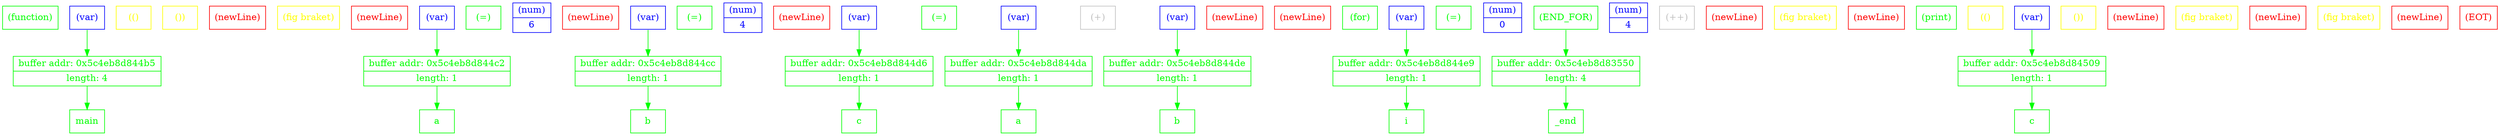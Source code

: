 digraph G
{ 
rankdir=TB;
 newrank=true;

{
	rank=same; 
	token_0 [ shape=record, color = green, fontcolor = green, label = "{ (function) }" ];
	token_1 [ shape=record, color = blue, fontcolor = blue, label = "{ (var) }" ];
	token_2 [ shape=record, color = yellow, fontcolor = yellow, label = "{ (() }" ];
	token_3 [ shape=record, color = yellow, fontcolor = yellow, label = "{ ()) }" ];
	token_4 [ shape=record, color = red, fontcolor = red, label = "{ (newLine) }" ];
	token_5 [ shape=record, color = yellow, fontcolor = yellow, label = "{ (fig braket) }" ];
	token_6 [ shape=record, color = red, fontcolor = red, label = "{ (newLine) }" ];
	token_7 [ shape=record, color = blue, fontcolor = blue, label = "{ (var) }" ];
	token_8 [ shape=record, color = green, fontcolor = green, label = "{ (=) }" ];
	token_9 [ shape=record, color = blue, fontcolor = blue, label = "{ (num) | 6 }" ];
	token_10 [ shape=record, color = red, fontcolor = red, label = "{ (newLine) }" ];
	token_11 [ shape=record, color = blue, fontcolor = blue, label = "{ (var) }" ];
	token_12 [ shape=record, color = green, fontcolor = green, label = "{ (=) }" ];
	token_13 [ shape=record, color = blue, fontcolor = blue, label = "{ (num) | 4 }" ];
	token_14 [ shape=record, color = red, fontcolor = red, label = "{ (newLine) }" ];
	token_15 [ shape=record, color = blue, fontcolor = blue, label = "{ (var) }" ];
	token_16 [ shape=record, color = green, fontcolor = green, label = "{ (=) }" ];
	token_17 [ shape=record, color = blue, fontcolor = blue, label = "{ (var) }" ];
	token_18 [ shape=record, color = grey, fontcolor = grey, label = "{ (+) }" ];
	token_19 [ shape=record, color = blue, fontcolor = blue, label = "{ (var) }" ];
	token_20 [ shape=record, color = red, fontcolor = red, label = "{ (newLine) }" ];
	token_21 [ shape=record, color = red, fontcolor = red, label = "{ (newLine) }" ];
	token_22 [ shape=record, color = green, fontcolor = green, label = "{ (for) }" ];
	token_23 [ shape=record, color = blue, fontcolor = blue, label = "{ (var) }" ];
	token_24 [ shape=record, color = green, fontcolor = green, label = "{ (=) }" ];
	token_25 [ shape=record, color = blue, fontcolor = blue, label = "{ (num) | 0 }" ];
	token_26 [ shape=record, color = green, fontcolor = green, label = "{ (END_FOR) }" ];
	token_27 [ shape=record, color = blue, fontcolor = blue, label = "{ (num) | 4 }" ];
	token_28 [ shape=record, color = grey, fontcolor = grey, label = "{ (++) }" ];
	token_29 [ shape=record, color = red, fontcolor = red, label = "{ (newLine) }" ];
	token_30 [ shape=record, color = yellow, fontcolor = yellow, label = "{ (fig braket) }" ];
	token_31 [ shape=record, color = red, fontcolor = red, label = "{ (newLine) }" ];
	token_32 [ shape=record, color = green, fontcolor = green, label = "{ (print) }" ];
	token_33 [ shape=record, color = yellow, fontcolor = yellow, label = "{ (() }" ];
	token_34 [ shape=record, color = blue, fontcolor = blue, label = "{ (var) }" ];
	token_35 [ shape=record, color = yellow, fontcolor = yellow, label = "{ ()) }" ];
	token_36 [ shape=record, color = red, fontcolor = red, label = "{ (newLine) }" ];
	token_37 [ shape=record, color = yellow, fontcolor = yellow, label = "{ (fig braket) }" ];
	token_38 [ shape=record, color = red, fontcolor = red, label = "{ (newLine) }" ];
	token_39 [ shape=record, color = yellow, fontcolor = yellow, label = "{ (fig braket) }" ];
	token_40 [ shape=record, color = red, fontcolor = red, label = "{ (newLine) }" ];
	token_41 [ shape=record, color = red, fontcolor = red, label = "{ (EOT) }" ];
}
{
	rank=same; 
	tableCell_0x5c4eb8d844b5 [ shape=record, color = green, fontcolor = green, label = "         { buffer addr: 0x5c4eb8d844b5 | length: 4 }" ];
	tableCell_0x5c4eb8d844c2 [ shape=record, color = green, fontcolor = green, label = "         { buffer addr: 0x5c4eb8d844c2 | length: 1 }" ];
	tableCell_0x5c4eb8d844cc [ shape=record, color = green, fontcolor = green, label = "         { buffer addr: 0x5c4eb8d844cc | length: 1 }" ];
	tableCell_0x5c4eb8d844d6 [ shape=record, color = green, fontcolor = green, label = "         { buffer addr: 0x5c4eb8d844d6 | length: 1 }" ];
	tableCell_0x5c4eb8d844da [ shape=record, color = green, fontcolor = green, label = "         { buffer addr: 0x5c4eb8d844da | length: 1 }" ];
	tableCell_0x5c4eb8d844de [ shape=record, color = green, fontcolor = green, label = "         { buffer addr: 0x5c4eb8d844de | length: 1 }" ];
	tableCell_0x5c4eb8d844e9 [ shape=record, color = green, fontcolor = green, label = "         { buffer addr: 0x5c4eb8d844e9 | length: 1 }" ];
	tableCell_0x5c4eb8d83550 [ shape=record, color = green, fontcolor = green, label = "         { buffer addr: 0x5c4eb8d83550 | length: 4 }" ];
	tableCell_0x5c4eb8d84509 [ shape=record, color = green, fontcolor = green, label = "         { buffer addr: 0x5c4eb8d84509 | length: 1 }" ];
}
{
	rank=same; 
	openTableCell_0x5c4eb8d844b5 [ shape=record, color = green, fontcolor = green, label = "{ main }" ];
	openTableCell_0x5c4eb8d844c2 [ shape=record, color = green, fontcolor = green, label = "{ a }" ];
	openTableCell_0x5c4eb8d844cc [ shape=record, color = green, fontcolor = green, label = "{ b }" ];
	openTableCell_0x5c4eb8d844d6 [ shape=record, color = green, fontcolor = green, label = "{ c }" ];
	openTableCell_0x5c4eb8d844da [ shape=record, color = green, fontcolor = green, label = "{ a }" ];
	openTableCell_0x5c4eb8d844de [ shape=record, color = green, fontcolor = green, label = "{ b }" ];
	openTableCell_0x5c4eb8d844e9 [ shape=record, color = green, fontcolor = green, label = "{ i }" ];
	openTableCell_0x5c4eb8d83550 [ shape=record, color = green, fontcolor = green, label = "{ _end }" ];
	openTableCell_0x5c4eb8d84509 [ shape=record, color = green, fontcolor = green, label = "{ c }" ];
}
	token_1:s -> tableCell_0x5c4eb8d844b5:n [ color = green; ]
	token_7:s -> tableCell_0x5c4eb8d844c2:n [ color = green; ]
	token_11:s -> tableCell_0x5c4eb8d844cc:n [ color = green; ]
	token_15:s -> tableCell_0x5c4eb8d844d6:n [ color = green; ]
	token_17:s -> tableCell_0x5c4eb8d844da:n [ color = green; ]
	token_19:s -> tableCell_0x5c4eb8d844de:n [ color = green; ]
	token_23:s -> tableCell_0x5c4eb8d844e9:n [ color = green; ]
	token_26:s -> tableCell_0x5c4eb8d83550:n [ color = green; ]
	token_34:s -> tableCell_0x5c4eb8d84509:n [ color = green; ]
	tableCell_0x5c4eb8d844b5:s -> openTableCell_0x5c4eb8d844b5:n [ color = green; ]
	tableCell_0x5c4eb8d844c2:s -> openTableCell_0x5c4eb8d844c2:n [ color = green; ]
	tableCell_0x5c4eb8d844cc:s -> openTableCell_0x5c4eb8d844cc:n [ color = green; ]
	tableCell_0x5c4eb8d844d6:s -> openTableCell_0x5c4eb8d844d6:n [ color = green; ]
	tableCell_0x5c4eb8d844da:s -> openTableCell_0x5c4eb8d844da:n [ color = green; ]
	tableCell_0x5c4eb8d844de:s -> openTableCell_0x5c4eb8d844de:n [ color = green; ]
	tableCell_0x5c4eb8d844e9:s -> openTableCell_0x5c4eb8d844e9:n [ color = green; ]
	tableCell_0x5c4eb8d83550:s -> openTableCell_0x5c4eb8d83550:n [ color = green; ]
	tableCell_0x5c4eb8d84509:s -> openTableCell_0x5c4eb8d84509:n [ color = green; ]
}
